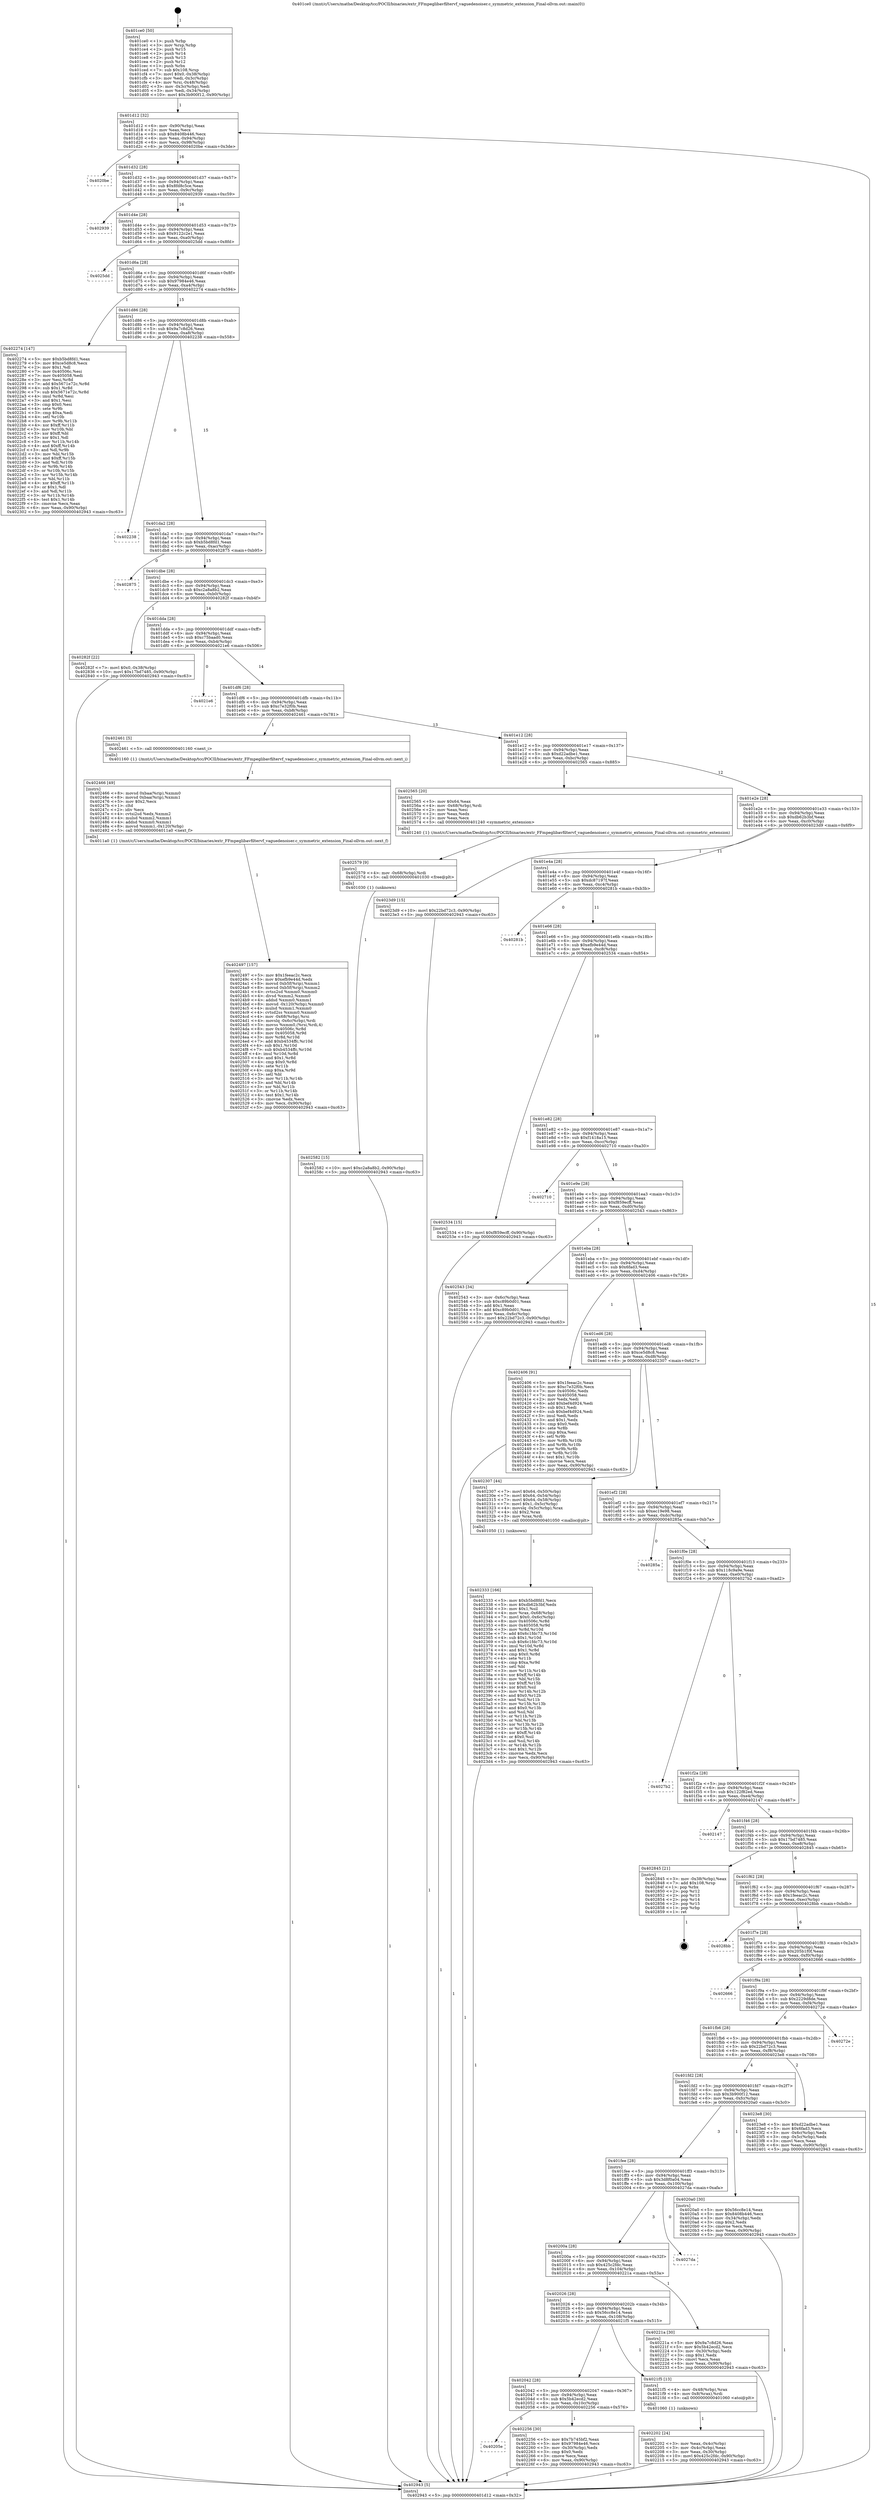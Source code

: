 digraph "0x401ce0" {
  label = "0x401ce0 (/mnt/c/Users/mathe/Desktop/tcc/POCII/binaries/extr_FFmpeglibavfiltervf_vaguedenoiser.c_symmetric_extension_Final-ollvm.out::main(0))"
  labelloc = "t"
  node[shape=record]

  Entry [label="",width=0.3,height=0.3,shape=circle,fillcolor=black,style=filled]
  "0x401d12" [label="{
     0x401d12 [32]\l
     | [instrs]\l
     &nbsp;&nbsp;0x401d12 \<+6\>: mov -0x90(%rbp),%eax\l
     &nbsp;&nbsp;0x401d18 \<+2\>: mov %eax,%ecx\l
     &nbsp;&nbsp;0x401d1a \<+6\>: sub $0x8408b446,%ecx\l
     &nbsp;&nbsp;0x401d20 \<+6\>: mov %eax,-0x94(%rbp)\l
     &nbsp;&nbsp;0x401d26 \<+6\>: mov %ecx,-0x98(%rbp)\l
     &nbsp;&nbsp;0x401d2c \<+6\>: je 00000000004020be \<main+0x3de\>\l
  }"]
  "0x4020be" [label="{
     0x4020be\l
  }", style=dashed]
  "0x401d32" [label="{
     0x401d32 [28]\l
     | [instrs]\l
     &nbsp;&nbsp;0x401d32 \<+5\>: jmp 0000000000401d37 \<main+0x57\>\l
     &nbsp;&nbsp;0x401d37 \<+6\>: mov -0x94(%rbp),%eax\l
     &nbsp;&nbsp;0x401d3d \<+5\>: sub $0x8fd8c5ce,%eax\l
     &nbsp;&nbsp;0x401d42 \<+6\>: mov %eax,-0x9c(%rbp)\l
     &nbsp;&nbsp;0x401d48 \<+6\>: je 0000000000402939 \<main+0xc59\>\l
  }"]
  Exit [label="",width=0.3,height=0.3,shape=circle,fillcolor=black,style=filled,peripheries=2]
  "0x402939" [label="{
     0x402939\l
  }", style=dashed]
  "0x401d4e" [label="{
     0x401d4e [28]\l
     | [instrs]\l
     &nbsp;&nbsp;0x401d4e \<+5\>: jmp 0000000000401d53 \<main+0x73\>\l
     &nbsp;&nbsp;0x401d53 \<+6\>: mov -0x94(%rbp),%eax\l
     &nbsp;&nbsp;0x401d59 \<+5\>: sub $0x9122c2e1,%eax\l
     &nbsp;&nbsp;0x401d5e \<+6\>: mov %eax,-0xa0(%rbp)\l
     &nbsp;&nbsp;0x401d64 \<+6\>: je 00000000004025dd \<main+0x8fd\>\l
  }"]
  "0x402582" [label="{
     0x402582 [15]\l
     | [instrs]\l
     &nbsp;&nbsp;0x402582 \<+10\>: movl $0xc2a8a8b2,-0x90(%rbp)\l
     &nbsp;&nbsp;0x40258c \<+5\>: jmp 0000000000402943 \<main+0xc63\>\l
  }"]
  "0x4025dd" [label="{
     0x4025dd\l
  }", style=dashed]
  "0x401d6a" [label="{
     0x401d6a [28]\l
     | [instrs]\l
     &nbsp;&nbsp;0x401d6a \<+5\>: jmp 0000000000401d6f \<main+0x8f\>\l
     &nbsp;&nbsp;0x401d6f \<+6\>: mov -0x94(%rbp),%eax\l
     &nbsp;&nbsp;0x401d75 \<+5\>: sub $0x97984e46,%eax\l
     &nbsp;&nbsp;0x401d7a \<+6\>: mov %eax,-0xa4(%rbp)\l
     &nbsp;&nbsp;0x401d80 \<+6\>: je 0000000000402274 \<main+0x594\>\l
  }"]
  "0x402579" [label="{
     0x402579 [9]\l
     | [instrs]\l
     &nbsp;&nbsp;0x402579 \<+4\>: mov -0x68(%rbp),%rdi\l
     &nbsp;&nbsp;0x40257d \<+5\>: call 0000000000401030 \<free@plt\>\l
     | [calls]\l
     &nbsp;&nbsp;0x401030 \{1\} (unknown)\l
  }"]
  "0x402274" [label="{
     0x402274 [147]\l
     | [instrs]\l
     &nbsp;&nbsp;0x402274 \<+5\>: mov $0xb5bd8fd1,%eax\l
     &nbsp;&nbsp;0x402279 \<+5\>: mov $0xce5d8c8,%ecx\l
     &nbsp;&nbsp;0x40227e \<+2\>: mov $0x1,%dl\l
     &nbsp;&nbsp;0x402280 \<+7\>: mov 0x40506c,%esi\l
     &nbsp;&nbsp;0x402287 \<+7\>: mov 0x405058,%edi\l
     &nbsp;&nbsp;0x40228e \<+3\>: mov %esi,%r8d\l
     &nbsp;&nbsp;0x402291 \<+7\>: add $0x5671e72c,%r8d\l
     &nbsp;&nbsp;0x402298 \<+4\>: sub $0x1,%r8d\l
     &nbsp;&nbsp;0x40229c \<+7\>: sub $0x5671e72c,%r8d\l
     &nbsp;&nbsp;0x4022a3 \<+4\>: imul %r8d,%esi\l
     &nbsp;&nbsp;0x4022a7 \<+3\>: and $0x1,%esi\l
     &nbsp;&nbsp;0x4022aa \<+3\>: cmp $0x0,%esi\l
     &nbsp;&nbsp;0x4022ad \<+4\>: sete %r9b\l
     &nbsp;&nbsp;0x4022b1 \<+3\>: cmp $0xa,%edi\l
     &nbsp;&nbsp;0x4022b4 \<+4\>: setl %r10b\l
     &nbsp;&nbsp;0x4022b8 \<+3\>: mov %r9b,%r11b\l
     &nbsp;&nbsp;0x4022bb \<+4\>: xor $0xff,%r11b\l
     &nbsp;&nbsp;0x4022bf \<+3\>: mov %r10b,%bl\l
     &nbsp;&nbsp;0x4022c2 \<+3\>: xor $0xff,%bl\l
     &nbsp;&nbsp;0x4022c5 \<+3\>: xor $0x1,%dl\l
     &nbsp;&nbsp;0x4022c8 \<+3\>: mov %r11b,%r14b\l
     &nbsp;&nbsp;0x4022cb \<+4\>: and $0xff,%r14b\l
     &nbsp;&nbsp;0x4022cf \<+3\>: and %dl,%r9b\l
     &nbsp;&nbsp;0x4022d2 \<+3\>: mov %bl,%r15b\l
     &nbsp;&nbsp;0x4022d5 \<+4\>: and $0xff,%r15b\l
     &nbsp;&nbsp;0x4022d9 \<+3\>: and %dl,%r10b\l
     &nbsp;&nbsp;0x4022dc \<+3\>: or %r9b,%r14b\l
     &nbsp;&nbsp;0x4022df \<+3\>: or %r10b,%r15b\l
     &nbsp;&nbsp;0x4022e2 \<+3\>: xor %r15b,%r14b\l
     &nbsp;&nbsp;0x4022e5 \<+3\>: or %bl,%r11b\l
     &nbsp;&nbsp;0x4022e8 \<+4\>: xor $0xff,%r11b\l
     &nbsp;&nbsp;0x4022ec \<+3\>: or $0x1,%dl\l
     &nbsp;&nbsp;0x4022ef \<+3\>: and %dl,%r11b\l
     &nbsp;&nbsp;0x4022f2 \<+3\>: or %r11b,%r14b\l
     &nbsp;&nbsp;0x4022f5 \<+4\>: test $0x1,%r14b\l
     &nbsp;&nbsp;0x4022f9 \<+3\>: cmovne %ecx,%eax\l
     &nbsp;&nbsp;0x4022fc \<+6\>: mov %eax,-0x90(%rbp)\l
     &nbsp;&nbsp;0x402302 \<+5\>: jmp 0000000000402943 \<main+0xc63\>\l
  }"]
  "0x401d86" [label="{
     0x401d86 [28]\l
     | [instrs]\l
     &nbsp;&nbsp;0x401d86 \<+5\>: jmp 0000000000401d8b \<main+0xab\>\l
     &nbsp;&nbsp;0x401d8b \<+6\>: mov -0x94(%rbp),%eax\l
     &nbsp;&nbsp;0x401d91 \<+5\>: sub $0x9a7c8d26,%eax\l
     &nbsp;&nbsp;0x401d96 \<+6\>: mov %eax,-0xa8(%rbp)\l
     &nbsp;&nbsp;0x401d9c \<+6\>: je 0000000000402238 \<main+0x558\>\l
  }"]
  "0x402497" [label="{
     0x402497 [157]\l
     | [instrs]\l
     &nbsp;&nbsp;0x402497 \<+5\>: mov $0x1feeac2c,%ecx\l
     &nbsp;&nbsp;0x40249c \<+5\>: mov $0xefb9e44d,%edx\l
     &nbsp;&nbsp;0x4024a1 \<+8\>: movsd 0xb5f(%rip),%xmm1\l
     &nbsp;&nbsp;0x4024a9 \<+8\>: movsd 0xb5f(%rip),%xmm2\l
     &nbsp;&nbsp;0x4024b1 \<+4\>: cvtss2sd %xmm0,%xmm0\l
     &nbsp;&nbsp;0x4024b5 \<+4\>: divsd %xmm2,%xmm0\l
     &nbsp;&nbsp;0x4024b9 \<+4\>: addsd %xmm0,%xmm1\l
     &nbsp;&nbsp;0x4024bd \<+8\>: movsd -0x120(%rbp),%xmm0\l
     &nbsp;&nbsp;0x4024c5 \<+4\>: mulsd %xmm1,%xmm0\l
     &nbsp;&nbsp;0x4024c9 \<+4\>: cvtsd2ss %xmm0,%xmm0\l
     &nbsp;&nbsp;0x4024cd \<+4\>: mov -0x68(%rbp),%rsi\l
     &nbsp;&nbsp;0x4024d1 \<+4\>: movslq -0x6c(%rbp),%rdi\l
     &nbsp;&nbsp;0x4024d5 \<+5\>: movss %xmm0,(%rsi,%rdi,4)\l
     &nbsp;&nbsp;0x4024da \<+8\>: mov 0x40506c,%r8d\l
     &nbsp;&nbsp;0x4024e2 \<+8\>: mov 0x405058,%r9d\l
     &nbsp;&nbsp;0x4024ea \<+3\>: mov %r8d,%r10d\l
     &nbsp;&nbsp;0x4024ed \<+7\>: add $0xb4534ffc,%r10d\l
     &nbsp;&nbsp;0x4024f4 \<+4\>: sub $0x1,%r10d\l
     &nbsp;&nbsp;0x4024f8 \<+7\>: sub $0xb4534ffc,%r10d\l
     &nbsp;&nbsp;0x4024ff \<+4\>: imul %r10d,%r8d\l
     &nbsp;&nbsp;0x402503 \<+4\>: and $0x1,%r8d\l
     &nbsp;&nbsp;0x402507 \<+4\>: cmp $0x0,%r8d\l
     &nbsp;&nbsp;0x40250b \<+4\>: sete %r11b\l
     &nbsp;&nbsp;0x40250f \<+4\>: cmp $0xa,%r9d\l
     &nbsp;&nbsp;0x402513 \<+3\>: setl %bl\l
     &nbsp;&nbsp;0x402516 \<+3\>: mov %r11b,%r14b\l
     &nbsp;&nbsp;0x402519 \<+3\>: and %bl,%r14b\l
     &nbsp;&nbsp;0x40251c \<+3\>: xor %bl,%r11b\l
     &nbsp;&nbsp;0x40251f \<+3\>: or %r11b,%r14b\l
     &nbsp;&nbsp;0x402522 \<+4\>: test $0x1,%r14b\l
     &nbsp;&nbsp;0x402526 \<+3\>: cmovne %edx,%ecx\l
     &nbsp;&nbsp;0x402529 \<+6\>: mov %ecx,-0x90(%rbp)\l
     &nbsp;&nbsp;0x40252f \<+5\>: jmp 0000000000402943 \<main+0xc63\>\l
  }"]
  "0x402238" [label="{
     0x402238\l
  }", style=dashed]
  "0x401da2" [label="{
     0x401da2 [28]\l
     | [instrs]\l
     &nbsp;&nbsp;0x401da2 \<+5\>: jmp 0000000000401da7 \<main+0xc7\>\l
     &nbsp;&nbsp;0x401da7 \<+6\>: mov -0x94(%rbp),%eax\l
     &nbsp;&nbsp;0x401dad \<+5\>: sub $0xb5bd8fd1,%eax\l
     &nbsp;&nbsp;0x401db2 \<+6\>: mov %eax,-0xac(%rbp)\l
     &nbsp;&nbsp;0x401db8 \<+6\>: je 0000000000402875 \<main+0xb95\>\l
  }"]
  "0x402466" [label="{
     0x402466 [49]\l
     | [instrs]\l
     &nbsp;&nbsp;0x402466 \<+8\>: movsd 0xbaa(%rip),%xmm0\l
     &nbsp;&nbsp;0x40246e \<+8\>: movsd 0xbaa(%rip),%xmm1\l
     &nbsp;&nbsp;0x402476 \<+5\>: mov $0x2,%ecx\l
     &nbsp;&nbsp;0x40247b \<+1\>: cltd\l
     &nbsp;&nbsp;0x40247c \<+2\>: idiv %ecx\l
     &nbsp;&nbsp;0x40247e \<+4\>: cvtsi2sd %edx,%xmm2\l
     &nbsp;&nbsp;0x402482 \<+4\>: mulsd %xmm2,%xmm1\l
     &nbsp;&nbsp;0x402486 \<+4\>: addsd %xmm0,%xmm1\l
     &nbsp;&nbsp;0x40248a \<+8\>: movsd %xmm1,-0x120(%rbp)\l
     &nbsp;&nbsp;0x402492 \<+5\>: call 00000000004011a0 \<next_f\>\l
     | [calls]\l
     &nbsp;&nbsp;0x4011a0 \{1\} (/mnt/c/Users/mathe/Desktop/tcc/POCII/binaries/extr_FFmpeglibavfiltervf_vaguedenoiser.c_symmetric_extension_Final-ollvm.out::next_f)\l
  }"]
  "0x402875" [label="{
     0x402875\l
  }", style=dashed]
  "0x401dbe" [label="{
     0x401dbe [28]\l
     | [instrs]\l
     &nbsp;&nbsp;0x401dbe \<+5\>: jmp 0000000000401dc3 \<main+0xe3\>\l
     &nbsp;&nbsp;0x401dc3 \<+6\>: mov -0x94(%rbp),%eax\l
     &nbsp;&nbsp;0x401dc9 \<+5\>: sub $0xc2a8a8b2,%eax\l
     &nbsp;&nbsp;0x401dce \<+6\>: mov %eax,-0xb0(%rbp)\l
     &nbsp;&nbsp;0x401dd4 \<+6\>: je 000000000040282f \<main+0xb4f\>\l
  }"]
  "0x402333" [label="{
     0x402333 [166]\l
     | [instrs]\l
     &nbsp;&nbsp;0x402333 \<+5\>: mov $0xb5bd8fd1,%ecx\l
     &nbsp;&nbsp;0x402338 \<+5\>: mov $0xdb62b3bf,%edx\l
     &nbsp;&nbsp;0x40233d \<+3\>: mov $0x1,%sil\l
     &nbsp;&nbsp;0x402340 \<+4\>: mov %rax,-0x68(%rbp)\l
     &nbsp;&nbsp;0x402344 \<+7\>: movl $0x0,-0x6c(%rbp)\l
     &nbsp;&nbsp;0x40234b \<+8\>: mov 0x40506c,%r8d\l
     &nbsp;&nbsp;0x402353 \<+8\>: mov 0x405058,%r9d\l
     &nbsp;&nbsp;0x40235b \<+3\>: mov %r8d,%r10d\l
     &nbsp;&nbsp;0x40235e \<+7\>: add $0x6c1fdc73,%r10d\l
     &nbsp;&nbsp;0x402365 \<+4\>: sub $0x1,%r10d\l
     &nbsp;&nbsp;0x402369 \<+7\>: sub $0x6c1fdc73,%r10d\l
     &nbsp;&nbsp;0x402370 \<+4\>: imul %r10d,%r8d\l
     &nbsp;&nbsp;0x402374 \<+4\>: and $0x1,%r8d\l
     &nbsp;&nbsp;0x402378 \<+4\>: cmp $0x0,%r8d\l
     &nbsp;&nbsp;0x40237c \<+4\>: sete %r11b\l
     &nbsp;&nbsp;0x402380 \<+4\>: cmp $0xa,%r9d\l
     &nbsp;&nbsp;0x402384 \<+3\>: setl %bl\l
     &nbsp;&nbsp;0x402387 \<+3\>: mov %r11b,%r14b\l
     &nbsp;&nbsp;0x40238a \<+4\>: xor $0xff,%r14b\l
     &nbsp;&nbsp;0x40238e \<+3\>: mov %bl,%r15b\l
     &nbsp;&nbsp;0x402391 \<+4\>: xor $0xff,%r15b\l
     &nbsp;&nbsp;0x402395 \<+4\>: xor $0x0,%sil\l
     &nbsp;&nbsp;0x402399 \<+3\>: mov %r14b,%r12b\l
     &nbsp;&nbsp;0x40239c \<+4\>: and $0x0,%r12b\l
     &nbsp;&nbsp;0x4023a0 \<+3\>: and %sil,%r11b\l
     &nbsp;&nbsp;0x4023a3 \<+3\>: mov %r15b,%r13b\l
     &nbsp;&nbsp;0x4023a6 \<+4\>: and $0x0,%r13b\l
     &nbsp;&nbsp;0x4023aa \<+3\>: and %sil,%bl\l
     &nbsp;&nbsp;0x4023ad \<+3\>: or %r11b,%r12b\l
     &nbsp;&nbsp;0x4023b0 \<+3\>: or %bl,%r13b\l
     &nbsp;&nbsp;0x4023b3 \<+3\>: xor %r13b,%r12b\l
     &nbsp;&nbsp;0x4023b6 \<+3\>: or %r15b,%r14b\l
     &nbsp;&nbsp;0x4023b9 \<+4\>: xor $0xff,%r14b\l
     &nbsp;&nbsp;0x4023bd \<+4\>: or $0x0,%sil\l
     &nbsp;&nbsp;0x4023c1 \<+3\>: and %sil,%r14b\l
     &nbsp;&nbsp;0x4023c4 \<+3\>: or %r14b,%r12b\l
     &nbsp;&nbsp;0x4023c7 \<+4\>: test $0x1,%r12b\l
     &nbsp;&nbsp;0x4023cb \<+3\>: cmovne %edx,%ecx\l
     &nbsp;&nbsp;0x4023ce \<+6\>: mov %ecx,-0x90(%rbp)\l
     &nbsp;&nbsp;0x4023d4 \<+5\>: jmp 0000000000402943 \<main+0xc63\>\l
  }"]
  "0x40282f" [label="{
     0x40282f [22]\l
     | [instrs]\l
     &nbsp;&nbsp;0x40282f \<+7\>: movl $0x0,-0x38(%rbp)\l
     &nbsp;&nbsp;0x402836 \<+10\>: movl $0x17bd7485,-0x90(%rbp)\l
     &nbsp;&nbsp;0x402840 \<+5\>: jmp 0000000000402943 \<main+0xc63\>\l
  }"]
  "0x401dda" [label="{
     0x401dda [28]\l
     | [instrs]\l
     &nbsp;&nbsp;0x401dda \<+5\>: jmp 0000000000401ddf \<main+0xff\>\l
     &nbsp;&nbsp;0x401ddf \<+6\>: mov -0x94(%rbp),%eax\l
     &nbsp;&nbsp;0x401de5 \<+5\>: sub $0xc75baad0,%eax\l
     &nbsp;&nbsp;0x401dea \<+6\>: mov %eax,-0xb4(%rbp)\l
     &nbsp;&nbsp;0x401df0 \<+6\>: je 00000000004021e6 \<main+0x506\>\l
  }"]
  "0x40205e" [label="{
     0x40205e\l
  }", style=dashed]
  "0x4021e6" [label="{
     0x4021e6\l
  }", style=dashed]
  "0x401df6" [label="{
     0x401df6 [28]\l
     | [instrs]\l
     &nbsp;&nbsp;0x401df6 \<+5\>: jmp 0000000000401dfb \<main+0x11b\>\l
     &nbsp;&nbsp;0x401dfb \<+6\>: mov -0x94(%rbp),%eax\l
     &nbsp;&nbsp;0x401e01 \<+5\>: sub $0xc7e32f0b,%eax\l
     &nbsp;&nbsp;0x401e06 \<+6\>: mov %eax,-0xb8(%rbp)\l
     &nbsp;&nbsp;0x401e0c \<+6\>: je 0000000000402461 \<main+0x781\>\l
  }"]
  "0x402256" [label="{
     0x402256 [30]\l
     | [instrs]\l
     &nbsp;&nbsp;0x402256 \<+5\>: mov $0x7b745bf2,%eax\l
     &nbsp;&nbsp;0x40225b \<+5\>: mov $0x97984e46,%ecx\l
     &nbsp;&nbsp;0x402260 \<+3\>: mov -0x30(%rbp),%edx\l
     &nbsp;&nbsp;0x402263 \<+3\>: cmp $0x0,%edx\l
     &nbsp;&nbsp;0x402266 \<+3\>: cmove %ecx,%eax\l
     &nbsp;&nbsp;0x402269 \<+6\>: mov %eax,-0x90(%rbp)\l
     &nbsp;&nbsp;0x40226f \<+5\>: jmp 0000000000402943 \<main+0xc63\>\l
  }"]
  "0x402461" [label="{
     0x402461 [5]\l
     | [instrs]\l
     &nbsp;&nbsp;0x402461 \<+5\>: call 0000000000401160 \<next_i\>\l
     | [calls]\l
     &nbsp;&nbsp;0x401160 \{1\} (/mnt/c/Users/mathe/Desktop/tcc/POCII/binaries/extr_FFmpeglibavfiltervf_vaguedenoiser.c_symmetric_extension_Final-ollvm.out::next_i)\l
  }"]
  "0x401e12" [label="{
     0x401e12 [28]\l
     | [instrs]\l
     &nbsp;&nbsp;0x401e12 \<+5\>: jmp 0000000000401e17 \<main+0x137\>\l
     &nbsp;&nbsp;0x401e17 \<+6\>: mov -0x94(%rbp),%eax\l
     &nbsp;&nbsp;0x401e1d \<+5\>: sub $0xd22adbe1,%eax\l
     &nbsp;&nbsp;0x401e22 \<+6\>: mov %eax,-0xbc(%rbp)\l
     &nbsp;&nbsp;0x401e28 \<+6\>: je 0000000000402565 \<main+0x885\>\l
  }"]
  "0x402202" [label="{
     0x402202 [24]\l
     | [instrs]\l
     &nbsp;&nbsp;0x402202 \<+3\>: mov %eax,-0x4c(%rbp)\l
     &nbsp;&nbsp;0x402205 \<+3\>: mov -0x4c(%rbp),%eax\l
     &nbsp;&nbsp;0x402208 \<+3\>: mov %eax,-0x30(%rbp)\l
     &nbsp;&nbsp;0x40220b \<+10\>: movl $0x425c2fdc,-0x90(%rbp)\l
     &nbsp;&nbsp;0x402215 \<+5\>: jmp 0000000000402943 \<main+0xc63\>\l
  }"]
  "0x402565" [label="{
     0x402565 [20]\l
     | [instrs]\l
     &nbsp;&nbsp;0x402565 \<+5\>: mov $0x64,%eax\l
     &nbsp;&nbsp;0x40256a \<+4\>: mov -0x68(%rbp),%rdi\l
     &nbsp;&nbsp;0x40256e \<+2\>: mov %eax,%esi\l
     &nbsp;&nbsp;0x402570 \<+2\>: mov %eax,%edx\l
     &nbsp;&nbsp;0x402572 \<+2\>: mov %eax,%ecx\l
     &nbsp;&nbsp;0x402574 \<+5\>: call 0000000000401240 \<symmetric_extension\>\l
     | [calls]\l
     &nbsp;&nbsp;0x401240 \{1\} (/mnt/c/Users/mathe/Desktop/tcc/POCII/binaries/extr_FFmpeglibavfiltervf_vaguedenoiser.c_symmetric_extension_Final-ollvm.out::symmetric_extension)\l
  }"]
  "0x401e2e" [label="{
     0x401e2e [28]\l
     | [instrs]\l
     &nbsp;&nbsp;0x401e2e \<+5\>: jmp 0000000000401e33 \<main+0x153\>\l
     &nbsp;&nbsp;0x401e33 \<+6\>: mov -0x94(%rbp),%eax\l
     &nbsp;&nbsp;0x401e39 \<+5\>: sub $0xdb62b3bf,%eax\l
     &nbsp;&nbsp;0x401e3e \<+6\>: mov %eax,-0xc0(%rbp)\l
     &nbsp;&nbsp;0x401e44 \<+6\>: je 00000000004023d9 \<main+0x6f9\>\l
  }"]
  "0x402042" [label="{
     0x402042 [28]\l
     | [instrs]\l
     &nbsp;&nbsp;0x402042 \<+5\>: jmp 0000000000402047 \<main+0x367\>\l
     &nbsp;&nbsp;0x402047 \<+6\>: mov -0x94(%rbp),%eax\l
     &nbsp;&nbsp;0x40204d \<+5\>: sub $0x5b42ecd2,%eax\l
     &nbsp;&nbsp;0x402052 \<+6\>: mov %eax,-0x10c(%rbp)\l
     &nbsp;&nbsp;0x402058 \<+6\>: je 0000000000402256 \<main+0x576\>\l
  }"]
  "0x4023d9" [label="{
     0x4023d9 [15]\l
     | [instrs]\l
     &nbsp;&nbsp;0x4023d9 \<+10\>: movl $0x22bd72c3,-0x90(%rbp)\l
     &nbsp;&nbsp;0x4023e3 \<+5\>: jmp 0000000000402943 \<main+0xc63\>\l
  }"]
  "0x401e4a" [label="{
     0x401e4a [28]\l
     | [instrs]\l
     &nbsp;&nbsp;0x401e4a \<+5\>: jmp 0000000000401e4f \<main+0x16f\>\l
     &nbsp;&nbsp;0x401e4f \<+6\>: mov -0x94(%rbp),%eax\l
     &nbsp;&nbsp;0x401e55 \<+5\>: sub $0xdc87197f,%eax\l
     &nbsp;&nbsp;0x401e5a \<+6\>: mov %eax,-0xc4(%rbp)\l
     &nbsp;&nbsp;0x401e60 \<+6\>: je 000000000040281b \<main+0xb3b\>\l
  }"]
  "0x4021f5" [label="{
     0x4021f5 [13]\l
     | [instrs]\l
     &nbsp;&nbsp;0x4021f5 \<+4\>: mov -0x48(%rbp),%rax\l
     &nbsp;&nbsp;0x4021f9 \<+4\>: mov 0x8(%rax),%rdi\l
     &nbsp;&nbsp;0x4021fd \<+5\>: call 0000000000401060 \<atoi@plt\>\l
     | [calls]\l
     &nbsp;&nbsp;0x401060 \{1\} (unknown)\l
  }"]
  "0x40281b" [label="{
     0x40281b\l
  }", style=dashed]
  "0x401e66" [label="{
     0x401e66 [28]\l
     | [instrs]\l
     &nbsp;&nbsp;0x401e66 \<+5\>: jmp 0000000000401e6b \<main+0x18b\>\l
     &nbsp;&nbsp;0x401e6b \<+6\>: mov -0x94(%rbp),%eax\l
     &nbsp;&nbsp;0x401e71 \<+5\>: sub $0xefb9e44d,%eax\l
     &nbsp;&nbsp;0x401e76 \<+6\>: mov %eax,-0xc8(%rbp)\l
     &nbsp;&nbsp;0x401e7c \<+6\>: je 0000000000402534 \<main+0x854\>\l
  }"]
  "0x402026" [label="{
     0x402026 [28]\l
     | [instrs]\l
     &nbsp;&nbsp;0x402026 \<+5\>: jmp 000000000040202b \<main+0x34b\>\l
     &nbsp;&nbsp;0x40202b \<+6\>: mov -0x94(%rbp),%eax\l
     &nbsp;&nbsp;0x402031 \<+5\>: sub $0x56cc8e14,%eax\l
     &nbsp;&nbsp;0x402036 \<+6\>: mov %eax,-0x108(%rbp)\l
     &nbsp;&nbsp;0x40203c \<+6\>: je 00000000004021f5 \<main+0x515\>\l
  }"]
  "0x402534" [label="{
     0x402534 [15]\l
     | [instrs]\l
     &nbsp;&nbsp;0x402534 \<+10\>: movl $0xf859ecff,-0x90(%rbp)\l
     &nbsp;&nbsp;0x40253e \<+5\>: jmp 0000000000402943 \<main+0xc63\>\l
  }"]
  "0x401e82" [label="{
     0x401e82 [28]\l
     | [instrs]\l
     &nbsp;&nbsp;0x401e82 \<+5\>: jmp 0000000000401e87 \<main+0x1a7\>\l
     &nbsp;&nbsp;0x401e87 \<+6\>: mov -0x94(%rbp),%eax\l
     &nbsp;&nbsp;0x401e8d \<+5\>: sub $0xf1418a15,%eax\l
     &nbsp;&nbsp;0x401e92 \<+6\>: mov %eax,-0xcc(%rbp)\l
     &nbsp;&nbsp;0x401e98 \<+6\>: je 0000000000402710 \<main+0xa30\>\l
  }"]
  "0x40221a" [label="{
     0x40221a [30]\l
     | [instrs]\l
     &nbsp;&nbsp;0x40221a \<+5\>: mov $0x9a7c8d26,%eax\l
     &nbsp;&nbsp;0x40221f \<+5\>: mov $0x5b42ecd2,%ecx\l
     &nbsp;&nbsp;0x402224 \<+3\>: mov -0x30(%rbp),%edx\l
     &nbsp;&nbsp;0x402227 \<+3\>: cmp $0x1,%edx\l
     &nbsp;&nbsp;0x40222a \<+3\>: cmovl %ecx,%eax\l
     &nbsp;&nbsp;0x40222d \<+6\>: mov %eax,-0x90(%rbp)\l
     &nbsp;&nbsp;0x402233 \<+5\>: jmp 0000000000402943 \<main+0xc63\>\l
  }"]
  "0x402710" [label="{
     0x402710\l
  }", style=dashed]
  "0x401e9e" [label="{
     0x401e9e [28]\l
     | [instrs]\l
     &nbsp;&nbsp;0x401e9e \<+5\>: jmp 0000000000401ea3 \<main+0x1c3\>\l
     &nbsp;&nbsp;0x401ea3 \<+6\>: mov -0x94(%rbp),%eax\l
     &nbsp;&nbsp;0x401ea9 \<+5\>: sub $0xf859ecff,%eax\l
     &nbsp;&nbsp;0x401eae \<+6\>: mov %eax,-0xd0(%rbp)\l
     &nbsp;&nbsp;0x401eb4 \<+6\>: je 0000000000402543 \<main+0x863\>\l
  }"]
  "0x40200a" [label="{
     0x40200a [28]\l
     | [instrs]\l
     &nbsp;&nbsp;0x40200a \<+5\>: jmp 000000000040200f \<main+0x32f\>\l
     &nbsp;&nbsp;0x40200f \<+6\>: mov -0x94(%rbp),%eax\l
     &nbsp;&nbsp;0x402015 \<+5\>: sub $0x425c2fdc,%eax\l
     &nbsp;&nbsp;0x40201a \<+6\>: mov %eax,-0x104(%rbp)\l
     &nbsp;&nbsp;0x402020 \<+6\>: je 000000000040221a \<main+0x53a\>\l
  }"]
  "0x402543" [label="{
     0x402543 [34]\l
     | [instrs]\l
     &nbsp;&nbsp;0x402543 \<+3\>: mov -0x6c(%rbp),%eax\l
     &nbsp;&nbsp;0x402546 \<+5\>: sub $0xc89b0d01,%eax\l
     &nbsp;&nbsp;0x40254b \<+3\>: add $0x1,%eax\l
     &nbsp;&nbsp;0x40254e \<+5\>: add $0xc89b0d01,%eax\l
     &nbsp;&nbsp;0x402553 \<+3\>: mov %eax,-0x6c(%rbp)\l
     &nbsp;&nbsp;0x402556 \<+10\>: movl $0x22bd72c3,-0x90(%rbp)\l
     &nbsp;&nbsp;0x402560 \<+5\>: jmp 0000000000402943 \<main+0xc63\>\l
  }"]
  "0x401eba" [label="{
     0x401eba [28]\l
     | [instrs]\l
     &nbsp;&nbsp;0x401eba \<+5\>: jmp 0000000000401ebf \<main+0x1df\>\l
     &nbsp;&nbsp;0x401ebf \<+6\>: mov -0x94(%rbp),%eax\l
     &nbsp;&nbsp;0x401ec5 \<+5\>: sub $0x6fad3,%eax\l
     &nbsp;&nbsp;0x401eca \<+6\>: mov %eax,-0xd4(%rbp)\l
     &nbsp;&nbsp;0x401ed0 \<+6\>: je 0000000000402406 \<main+0x726\>\l
  }"]
  "0x4027da" [label="{
     0x4027da\l
  }", style=dashed]
  "0x402406" [label="{
     0x402406 [91]\l
     | [instrs]\l
     &nbsp;&nbsp;0x402406 \<+5\>: mov $0x1feeac2c,%eax\l
     &nbsp;&nbsp;0x40240b \<+5\>: mov $0xc7e32f0b,%ecx\l
     &nbsp;&nbsp;0x402410 \<+7\>: mov 0x40506c,%edx\l
     &nbsp;&nbsp;0x402417 \<+7\>: mov 0x405058,%esi\l
     &nbsp;&nbsp;0x40241e \<+2\>: mov %edx,%edi\l
     &nbsp;&nbsp;0x402420 \<+6\>: add $0xbef4d924,%edi\l
     &nbsp;&nbsp;0x402426 \<+3\>: sub $0x1,%edi\l
     &nbsp;&nbsp;0x402429 \<+6\>: sub $0xbef4d924,%edi\l
     &nbsp;&nbsp;0x40242f \<+3\>: imul %edi,%edx\l
     &nbsp;&nbsp;0x402432 \<+3\>: and $0x1,%edx\l
     &nbsp;&nbsp;0x402435 \<+3\>: cmp $0x0,%edx\l
     &nbsp;&nbsp;0x402438 \<+4\>: sete %r8b\l
     &nbsp;&nbsp;0x40243c \<+3\>: cmp $0xa,%esi\l
     &nbsp;&nbsp;0x40243f \<+4\>: setl %r9b\l
     &nbsp;&nbsp;0x402443 \<+3\>: mov %r8b,%r10b\l
     &nbsp;&nbsp;0x402446 \<+3\>: and %r9b,%r10b\l
     &nbsp;&nbsp;0x402449 \<+3\>: xor %r9b,%r8b\l
     &nbsp;&nbsp;0x40244c \<+3\>: or %r8b,%r10b\l
     &nbsp;&nbsp;0x40244f \<+4\>: test $0x1,%r10b\l
     &nbsp;&nbsp;0x402453 \<+3\>: cmovne %ecx,%eax\l
     &nbsp;&nbsp;0x402456 \<+6\>: mov %eax,-0x90(%rbp)\l
     &nbsp;&nbsp;0x40245c \<+5\>: jmp 0000000000402943 \<main+0xc63\>\l
  }"]
  "0x401ed6" [label="{
     0x401ed6 [28]\l
     | [instrs]\l
     &nbsp;&nbsp;0x401ed6 \<+5\>: jmp 0000000000401edb \<main+0x1fb\>\l
     &nbsp;&nbsp;0x401edb \<+6\>: mov -0x94(%rbp),%eax\l
     &nbsp;&nbsp;0x401ee1 \<+5\>: sub $0xce5d8c8,%eax\l
     &nbsp;&nbsp;0x401ee6 \<+6\>: mov %eax,-0xd8(%rbp)\l
     &nbsp;&nbsp;0x401eec \<+6\>: je 0000000000402307 \<main+0x627\>\l
  }"]
  "0x401ce0" [label="{
     0x401ce0 [50]\l
     | [instrs]\l
     &nbsp;&nbsp;0x401ce0 \<+1\>: push %rbp\l
     &nbsp;&nbsp;0x401ce1 \<+3\>: mov %rsp,%rbp\l
     &nbsp;&nbsp;0x401ce4 \<+2\>: push %r15\l
     &nbsp;&nbsp;0x401ce6 \<+2\>: push %r14\l
     &nbsp;&nbsp;0x401ce8 \<+2\>: push %r13\l
     &nbsp;&nbsp;0x401cea \<+2\>: push %r12\l
     &nbsp;&nbsp;0x401cec \<+1\>: push %rbx\l
     &nbsp;&nbsp;0x401ced \<+7\>: sub $0x108,%rsp\l
     &nbsp;&nbsp;0x401cf4 \<+7\>: movl $0x0,-0x38(%rbp)\l
     &nbsp;&nbsp;0x401cfb \<+3\>: mov %edi,-0x3c(%rbp)\l
     &nbsp;&nbsp;0x401cfe \<+4\>: mov %rsi,-0x48(%rbp)\l
     &nbsp;&nbsp;0x401d02 \<+3\>: mov -0x3c(%rbp),%edi\l
     &nbsp;&nbsp;0x401d05 \<+3\>: mov %edi,-0x34(%rbp)\l
     &nbsp;&nbsp;0x401d08 \<+10\>: movl $0x3b900f12,-0x90(%rbp)\l
  }"]
  "0x402307" [label="{
     0x402307 [44]\l
     | [instrs]\l
     &nbsp;&nbsp;0x402307 \<+7\>: movl $0x64,-0x50(%rbp)\l
     &nbsp;&nbsp;0x40230e \<+7\>: movl $0x64,-0x54(%rbp)\l
     &nbsp;&nbsp;0x402315 \<+7\>: movl $0x64,-0x58(%rbp)\l
     &nbsp;&nbsp;0x40231c \<+7\>: movl $0x1,-0x5c(%rbp)\l
     &nbsp;&nbsp;0x402323 \<+4\>: movslq -0x5c(%rbp),%rax\l
     &nbsp;&nbsp;0x402327 \<+4\>: shl $0x2,%rax\l
     &nbsp;&nbsp;0x40232b \<+3\>: mov %rax,%rdi\l
     &nbsp;&nbsp;0x40232e \<+5\>: call 0000000000401050 \<malloc@plt\>\l
     | [calls]\l
     &nbsp;&nbsp;0x401050 \{1\} (unknown)\l
  }"]
  "0x401ef2" [label="{
     0x401ef2 [28]\l
     | [instrs]\l
     &nbsp;&nbsp;0x401ef2 \<+5\>: jmp 0000000000401ef7 \<main+0x217\>\l
     &nbsp;&nbsp;0x401ef7 \<+6\>: mov -0x94(%rbp),%eax\l
     &nbsp;&nbsp;0x401efd \<+5\>: sub $0xec19e98,%eax\l
     &nbsp;&nbsp;0x401f02 \<+6\>: mov %eax,-0xdc(%rbp)\l
     &nbsp;&nbsp;0x401f08 \<+6\>: je 000000000040285a \<main+0xb7a\>\l
  }"]
  "0x402943" [label="{
     0x402943 [5]\l
     | [instrs]\l
     &nbsp;&nbsp;0x402943 \<+5\>: jmp 0000000000401d12 \<main+0x32\>\l
  }"]
  "0x40285a" [label="{
     0x40285a\l
  }", style=dashed]
  "0x401f0e" [label="{
     0x401f0e [28]\l
     | [instrs]\l
     &nbsp;&nbsp;0x401f0e \<+5\>: jmp 0000000000401f13 \<main+0x233\>\l
     &nbsp;&nbsp;0x401f13 \<+6\>: mov -0x94(%rbp),%eax\l
     &nbsp;&nbsp;0x401f19 \<+5\>: sub $0x118c9a9e,%eax\l
     &nbsp;&nbsp;0x401f1e \<+6\>: mov %eax,-0xe0(%rbp)\l
     &nbsp;&nbsp;0x401f24 \<+6\>: je 00000000004027b2 \<main+0xad2\>\l
  }"]
  "0x401fee" [label="{
     0x401fee [28]\l
     | [instrs]\l
     &nbsp;&nbsp;0x401fee \<+5\>: jmp 0000000000401ff3 \<main+0x313\>\l
     &nbsp;&nbsp;0x401ff3 \<+6\>: mov -0x94(%rbp),%eax\l
     &nbsp;&nbsp;0x401ff9 \<+5\>: sub $0x3d8f0a04,%eax\l
     &nbsp;&nbsp;0x401ffe \<+6\>: mov %eax,-0x100(%rbp)\l
     &nbsp;&nbsp;0x402004 \<+6\>: je 00000000004027da \<main+0xafa\>\l
  }"]
  "0x4027b2" [label="{
     0x4027b2\l
  }", style=dashed]
  "0x401f2a" [label="{
     0x401f2a [28]\l
     | [instrs]\l
     &nbsp;&nbsp;0x401f2a \<+5\>: jmp 0000000000401f2f \<main+0x24f\>\l
     &nbsp;&nbsp;0x401f2f \<+6\>: mov -0x94(%rbp),%eax\l
     &nbsp;&nbsp;0x401f35 \<+5\>: sub $0x122f82ed,%eax\l
     &nbsp;&nbsp;0x401f3a \<+6\>: mov %eax,-0xe4(%rbp)\l
     &nbsp;&nbsp;0x401f40 \<+6\>: je 0000000000402147 \<main+0x467\>\l
  }"]
  "0x4020a0" [label="{
     0x4020a0 [30]\l
     | [instrs]\l
     &nbsp;&nbsp;0x4020a0 \<+5\>: mov $0x56cc8e14,%eax\l
     &nbsp;&nbsp;0x4020a5 \<+5\>: mov $0x8408b446,%ecx\l
     &nbsp;&nbsp;0x4020aa \<+3\>: mov -0x34(%rbp),%edx\l
     &nbsp;&nbsp;0x4020ad \<+3\>: cmp $0x2,%edx\l
     &nbsp;&nbsp;0x4020b0 \<+3\>: cmovne %ecx,%eax\l
     &nbsp;&nbsp;0x4020b3 \<+6\>: mov %eax,-0x90(%rbp)\l
     &nbsp;&nbsp;0x4020b9 \<+5\>: jmp 0000000000402943 \<main+0xc63\>\l
  }"]
  "0x402147" [label="{
     0x402147\l
  }", style=dashed]
  "0x401f46" [label="{
     0x401f46 [28]\l
     | [instrs]\l
     &nbsp;&nbsp;0x401f46 \<+5\>: jmp 0000000000401f4b \<main+0x26b\>\l
     &nbsp;&nbsp;0x401f4b \<+6\>: mov -0x94(%rbp),%eax\l
     &nbsp;&nbsp;0x401f51 \<+5\>: sub $0x17bd7485,%eax\l
     &nbsp;&nbsp;0x401f56 \<+6\>: mov %eax,-0xe8(%rbp)\l
     &nbsp;&nbsp;0x401f5c \<+6\>: je 0000000000402845 \<main+0xb65\>\l
  }"]
  "0x401fd2" [label="{
     0x401fd2 [28]\l
     | [instrs]\l
     &nbsp;&nbsp;0x401fd2 \<+5\>: jmp 0000000000401fd7 \<main+0x2f7\>\l
     &nbsp;&nbsp;0x401fd7 \<+6\>: mov -0x94(%rbp),%eax\l
     &nbsp;&nbsp;0x401fdd \<+5\>: sub $0x3b900f12,%eax\l
     &nbsp;&nbsp;0x401fe2 \<+6\>: mov %eax,-0xfc(%rbp)\l
     &nbsp;&nbsp;0x401fe8 \<+6\>: je 00000000004020a0 \<main+0x3c0\>\l
  }"]
  "0x402845" [label="{
     0x402845 [21]\l
     | [instrs]\l
     &nbsp;&nbsp;0x402845 \<+3\>: mov -0x38(%rbp),%eax\l
     &nbsp;&nbsp;0x402848 \<+7\>: add $0x108,%rsp\l
     &nbsp;&nbsp;0x40284f \<+1\>: pop %rbx\l
     &nbsp;&nbsp;0x402850 \<+2\>: pop %r12\l
     &nbsp;&nbsp;0x402852 \<+2\>: pop %r13\l
     &nbsp;&nbsp;0x402854 \<+2\>: pop %r14\l
     &nbsp;&nbsp;0x402856 \<+2\>: pop %r15\l
     &nbsp;&nbsp;0x402858 \<+1\>: pop %rbp\l
     &nbsp;&nbsp;0x402859 \<+1\>: ret\l
  }"]
  "0x401f62" [label="{
     0x401f62 [28]\l
     | [instrs]\l
     &nbsp;&nbsp;0x401f62 \<+5\>: jmp 0000000000401f67 \<main+0x287\>\l
     &nbsp;&nbsp;0x401f67 \<+6\>: mov -0x94(%rbp),%eax\l
     &nbsp;&nbsp;0x401f6d \<+5\>: sub $0x1feeac2c,%eax\l
     &nbsp;&nbsp;0x401f72 \<+6\>: mov %eax,-0xec(%rbp)\l
     &nbsp;&nbsp;0x401f78 \<+6\>: je 00000000004028bb \<main+0xbdb\>\l
  }"]
  "0x4023e8" [label="{
     0x4023e8 [30]\l
     | [instrs]\l
     &nbsp;&nbsp;0x4023e8 \<+5\>: mov $0xd22adbe1,%eax\l
     &nbsp;&nbsp;0x4023ed \<+5\>: mov $0x6fad3,%ecx\l
     &nbsp;&nbsp;0x4023f2 \<+3\>: mov -0x6c(%rbp),%edx\l
     &nbsp;&nbsp;0x4023f5 \<+3\>: cmp -0x5c(%rbp),%edx\l
     &nbsp;&nbsp;0x4023f8 \<+3\>: cmovl %ecx,%eax\l
     &nbsp;&nbsp;0x4023fb \<+6\>: mov %eax,-0x90(%rbp)\l
     &nbsp;&nbsp;0x402401 \<+5\>: jmp 0000000000402943 \<main+0xc63\>\l
  }"]
  "0x4028bb" [label="{
     0x4028bb\l
  }", style=dashed]
  "0x401f7e" [label="{
     0x401f7e [28]\l
     | [instrs]\l
     &nbsp;&nbsp;0x401f7e \<+5\>: jmp 0000000000401f83 \<main+0x2a3\>\l
     &nbsp;&nbsp;0x401f83 \<+6\>: mov -0x94(%rbp),%eax\l
     &nbsp;&nbsp;0x401f89 \<+5\>: sub $0x205b1f0f,%eax\l
     &nbsp;&nbsp;0x401f8e \<+6\>: mov %eax,-0xf0(%rbp)\l
     &nbsp;&nbsp;0x401f94 \<+6\>: je 0000000000402666 \<main+0x986\>\l
  }"]
  "0x401fb6" [label="{
     0x401fb6 [28]\l
     | [instrs]\l
     &nbsp;&nbsp;0x401fb6 \<+5\>: jmp 0000000000401fbb \<main+0x2db\>\l
     &nbsp;&nbsp;0x401fbb \<+6\>: mov -0x94(%rbp),%eax\l
     &nbsp;&nbsp;0x401fc1 \<+5\>: sub $0x22bd72c3,%eax\l
     &nbsp;&nbsp;0x401fc6 \<+6\>: mov %eax,-0xf8(%rbp)\l
     &nbsp;&nbsp;0x401fcc \<+6\>: je 00000000004023e8 \<main+0x708\>\l
  }"]
  "0x402666" [label="{
     0x402666\l
  }", style=dashed]
  "0x401f9a" [label="{
     0x401f9a [28]\l
     | [instrs]\l
     &nbsp;&nbsp;0x401f9a \<+5\>: jmp 0000000000401f9f \<main+0x2bf\>\l
     &nbsp;&nbsp;0x401f9f \<+6\>: mov -0x94(%rbp),%eax\l
     &nbsp;&nbsp;0x401fa5 \<+5\>: sub $0x2229d8de,%eax\l
     &nbsp;&nbsp;0x401faa \<+6\>: mov %eax,-0xf4(%rbp)\l
     &nbsp;&nbsp;0x401fb0 \<+6\>: je 000000000040272e \<main+0xa4e\>\l
  }"]
  "0x40272e" [label="{
     0x40272e\l
  }", style=dashed]
  Entry -> "0x401ce0" [label=" 1"]
  "0x401d12" -> "0x4020be" [label=" 0"]
  "0x401d12" -> "0x401d32" [label=" 16"]
  "0x402845" -> Exit [label=" 1"]
  "0x401d32" -> "0x402939" [label=" 0"]
  "0x401d32" -> "0x401d4e" [label=" 16"]
  "0x40282f" -> "0x402943" [label=" 1"]
  "0x401d4e" -> "0x4025dd" [label=" 0"]
  "0x401d4e" -> "0x401d6a" [label=" 16"]
  "0x402582" -> "0x402943" [label=" 1"]
  "0x401d6a" -> "0x402274" [label=" 1"]
  "0x401d6a" -> "0x401d86" [label=" 15"]
  "0x402579" -> "0x402582" [label=" 1"]
  "0x401d86" -> "0x402238" [label=" 0"]
  "0x401d86" -> "0x401da2" [label=" 15"]
  "0x402565" -> "0x402579" [label=" 1"]
  "0x401da2" -> "0x402875" [label=" 0"]
  "0x401da2" -> "0x401dbe" [label=" 15"]
  "0x402543" -> "0x402943" [label=" 1"]
  "0x401dbe" -> "0x40282f" [label=" 1"]
  "0x401dbe" -> "0x401dda" [label=" 14"]
  "0x402534" -> "0x402943" [label=" 1"]
  "0x401dda" -> "0x4021e6" [label=" 0"]
  "0x401dda" -> "0x401df6" [label=" 14"]
  "0x402497" -> "0x402943" [label=" 1"]
  "0x401df6" -> "0x402461" [label=" 1"]
  "0x401df6" -> "0x401e12" [label=" 13"]
  "0x402466" -> "0x402497" [label=" 1"]
  "0x401e12" -> "0x402565" [label=" 1"]
  "0x401e12" -> "0x401e2e" [label=" 12"]
  "0x402406" -> "0x402943" [label=" 1"]
  "0x401e2e" -> "0x4023d9" [label=" 1"]
  "0x401e2e" -> "0x401e4a" [label=" 11"]
  "0x4023e8" -> "0x402943" [label=" 2"]
  "0x401e4a" -> "0x40281b" [label=" 0"]
  "0x401e4a" -> "0x401e66" [label=" 11"]
  "0x4023d9" -> "0x402943" [label=" 1"]
  "0x401e66" -> "0x402534" [label=" 1"]
  "0x401e66" -> "0x401e82" [label=" 10"]
  "0x402307" -> "0x402333" [label=" 1"]
  "0x401e82" -> "0x402710" [label=" 0"]
  "0x401e82" -> "0x401e9e" [label=" 10"]
  "0x402274" -> "0x402943" [label=" 1"]
  "0x401e9e" -> "0x402543" [label=" 1"]
  "0x401e9e" -> "0x401eba" [label=" 9"]
  "0x402042" -> "0x40205e" [label=" 0"]
  "0x401eba" -> "0x402406" [label=" 1"]
  "0x401eba" -> "0x401ed6" [label=" 8"]
  "0x402042" -> "0x402256" [label=" 1"]
  "0x401ed6" -> "0x402307" [label=" 1"]
  "0x401ed6" -> "0x401ef2" [label=" 7"]
  "0x40221a" -> "0x402943" [label=" 1"]
  "0x401ef2" -> "0x40285a" [label=" 0"]
  "0x401ef2" -> "0x401f0e" [label=" 7"]
  "0x402202" -> "0x402943" [label=" 1"]
  "0x401f0e" -> "0x4027b2" [label=" 0"]
  "0x401f0e" -> "0x401f2a" [label=" 7"]
  "0x4021f5" -> "0x402202" [label=" 1"]
  "0x401f2a" -> "0x402147" [label=" 0"]
  "0x401f2a" -> "0x401f46" [label=" 7"]
  "0x402026" -> "0x402042" [label=" 1"]
  "0x401f46" -> "0x402845" [label=" 1"]
  "0x401f46" -> "0x401f62" [label=" 6"]
  "0x402333" -> "0x402943" [label=" 1"]
  "0x401f62" -> "0x4028bb" [label=" 0"]
  "0x401f62" -> "0x401f7e" [label=" 6"]
  "0x40200a" -> "0x402026" [label=" 2"]
  "0x401f7e" -> "0x402666" [label=" 0"]
  "0x401f7e" -> "0x401f9a" [label=" 6"]
  "0x402256" -> "0x402943" [label=" 1"]
  "0x401f9a" -> "0x40272e" [label=" 0"]
  "0x401f9a" -> "0x401fb6" [label=" 6"]
  "0x40200a" -> "0x40221a" [label=" 1"]
  "0x401fb6" -> "0x4023e8" [label=" 2"]
  "0x401fb6" -> "0x401fd2" [label=" 4"]
  "0x402026" -> "0x4021f5" [label=" 1"]
  "0x401fd2" -> "0x4020a0" [label=" 1"]
  "0x401fd2" -> "0x401fee" [label=" 3"]
  "0x4020a0" -> "0x402943" [label=" 1"]
  "0x401ce0" -> "0x401d12" [label=" 1"]
  "0x402943" -> "0x401d12" [label=" 15"]
  "0x402461" -> "0x402466" [label=" 1"]
  "0x401fee" -> "0x4027da" [label=" 0"]
  "0x401fee" -> "0x40200a" [label=" 3"]
}
